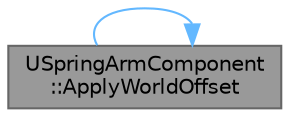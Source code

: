 digraph "USpringArmComponent::ApplyWorldOffset"
{
 // INTERACTIVE_SVG=YES
 // LATEX_PDF_SIZE
  bgcolor="transparent";
  edge [fontname=Helvetica,fontsize=10,labelfontname=Helvetica,labelfontsize=10];
  node [fontname=Helvetica,fontsize=10,shape=box,height=0.2,width=0.4];
  rankdir="LR";
  Node1 [id="Node000001",label="USpringArmComponent\l::ApplyWorldOffset",height=0.2,width=0.4,color="gray40", fillcolor="grey60", style="filled", fontcolor="black",tooltip="Called by owner actor on position shifting Component should update all relevant data structures to re..."];
  Node1 -> Node1 [id="edge1_Node000001_Node000001",color="steelblue1",style="solid",tooltip=" "];
}
